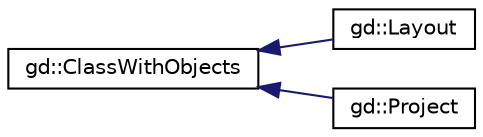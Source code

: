 digraph "Graphical Class Hierarchy"
{
  edge [fontname="Helvetica",fontsize="10",labelfontname="Helvetica",labelfontsize="10"];
  node [fontname="Helvetica",fontsize="10",shape=record];
  rankdir="LR";
  Node1 [label="gd::ClassWithObjects",height=0.2,width=0.4,color="black", fillcolor="white", style="filled",URL="$classgd_1_1_class_with_objects.html",tooltip="Used as a base class for classes that will own objects (see gd::Object). "];
  Node1 -> Node2 [dir="back",color="midnightblue",fontsize="10",style="solid",fontname="Helvetica"];
  Node2 [label="gd::Layout",height=0.2,width=0.4,color="black", fillcolor="white", style="filled",URL="$classgd_1_1_layout.html",tooltip="Represent a layout ( also called a scene ) of a project. "];
  Node1 -> Node3 [dir="back",color="midnightblue",fontsize="10",style="solid",fontname="Helvetica"];
  Node3 [label="gd::Project",height=0.2,width=0.4,color="black", fillcolor="white", style="filled",URL="$classgd_1_1_project.html",tooltip="Base class used to represent a project of a platform. "];
}
